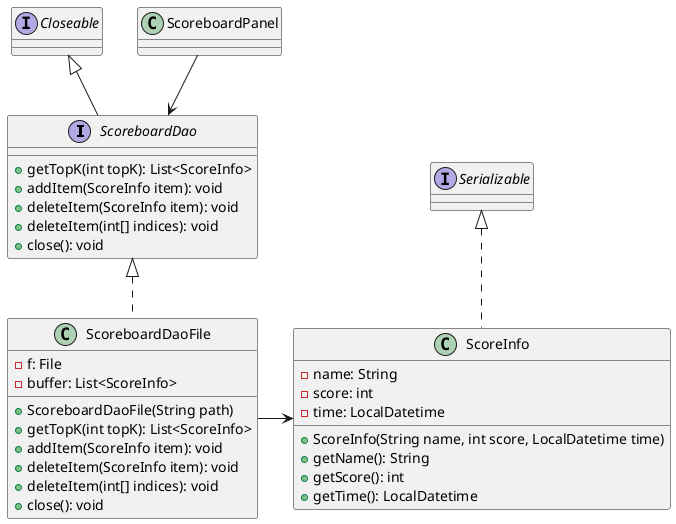 @startuml

interface ScoreboardDao extends Closeable {
    + getTopK(int topK): List<ScoreInfo>
    + addItem(ScoreInfo item): void
    + deleteItem(ScoreInfo item): void
    + deleteItem(int[] indices): void
    + close(): void
}

class ScoreboardDaoFile implements ScoreboardDao {
    - f: File
    - buffer: List<ScoreInfo>
    + ScoreboardDaoFile(String path)
    + getTopK(int topK): List<ScoreInfo>
    + addItem(ScoreInfo item): void
    + deleteItem(ScoreInfo item): void
    + deleteItem(int[] indices): void
    + close(): void
}

class ScoreInfo implements Serializable {
    - name: String
    - score: int
    - time: LocalDatetime
    + ScoreInfo(String name, int score, LocalDatetime time)
    + getName(): String
    + getScore(): int
    + getTime(): LocalDatetime
}

ScoreboardDaoFile -> ScoreInfo

ScoreboardPanel --> ScoreboardDao

@enduml